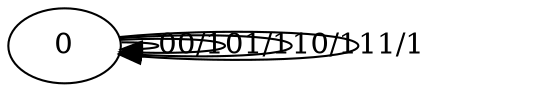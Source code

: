 digraph {
0
0 -> 0 [label="00/1"]
0 -> 0 [label="01/1"]
0 -> 0 [label="10/1"]
0 -> 0 [label="11/1"]
}
